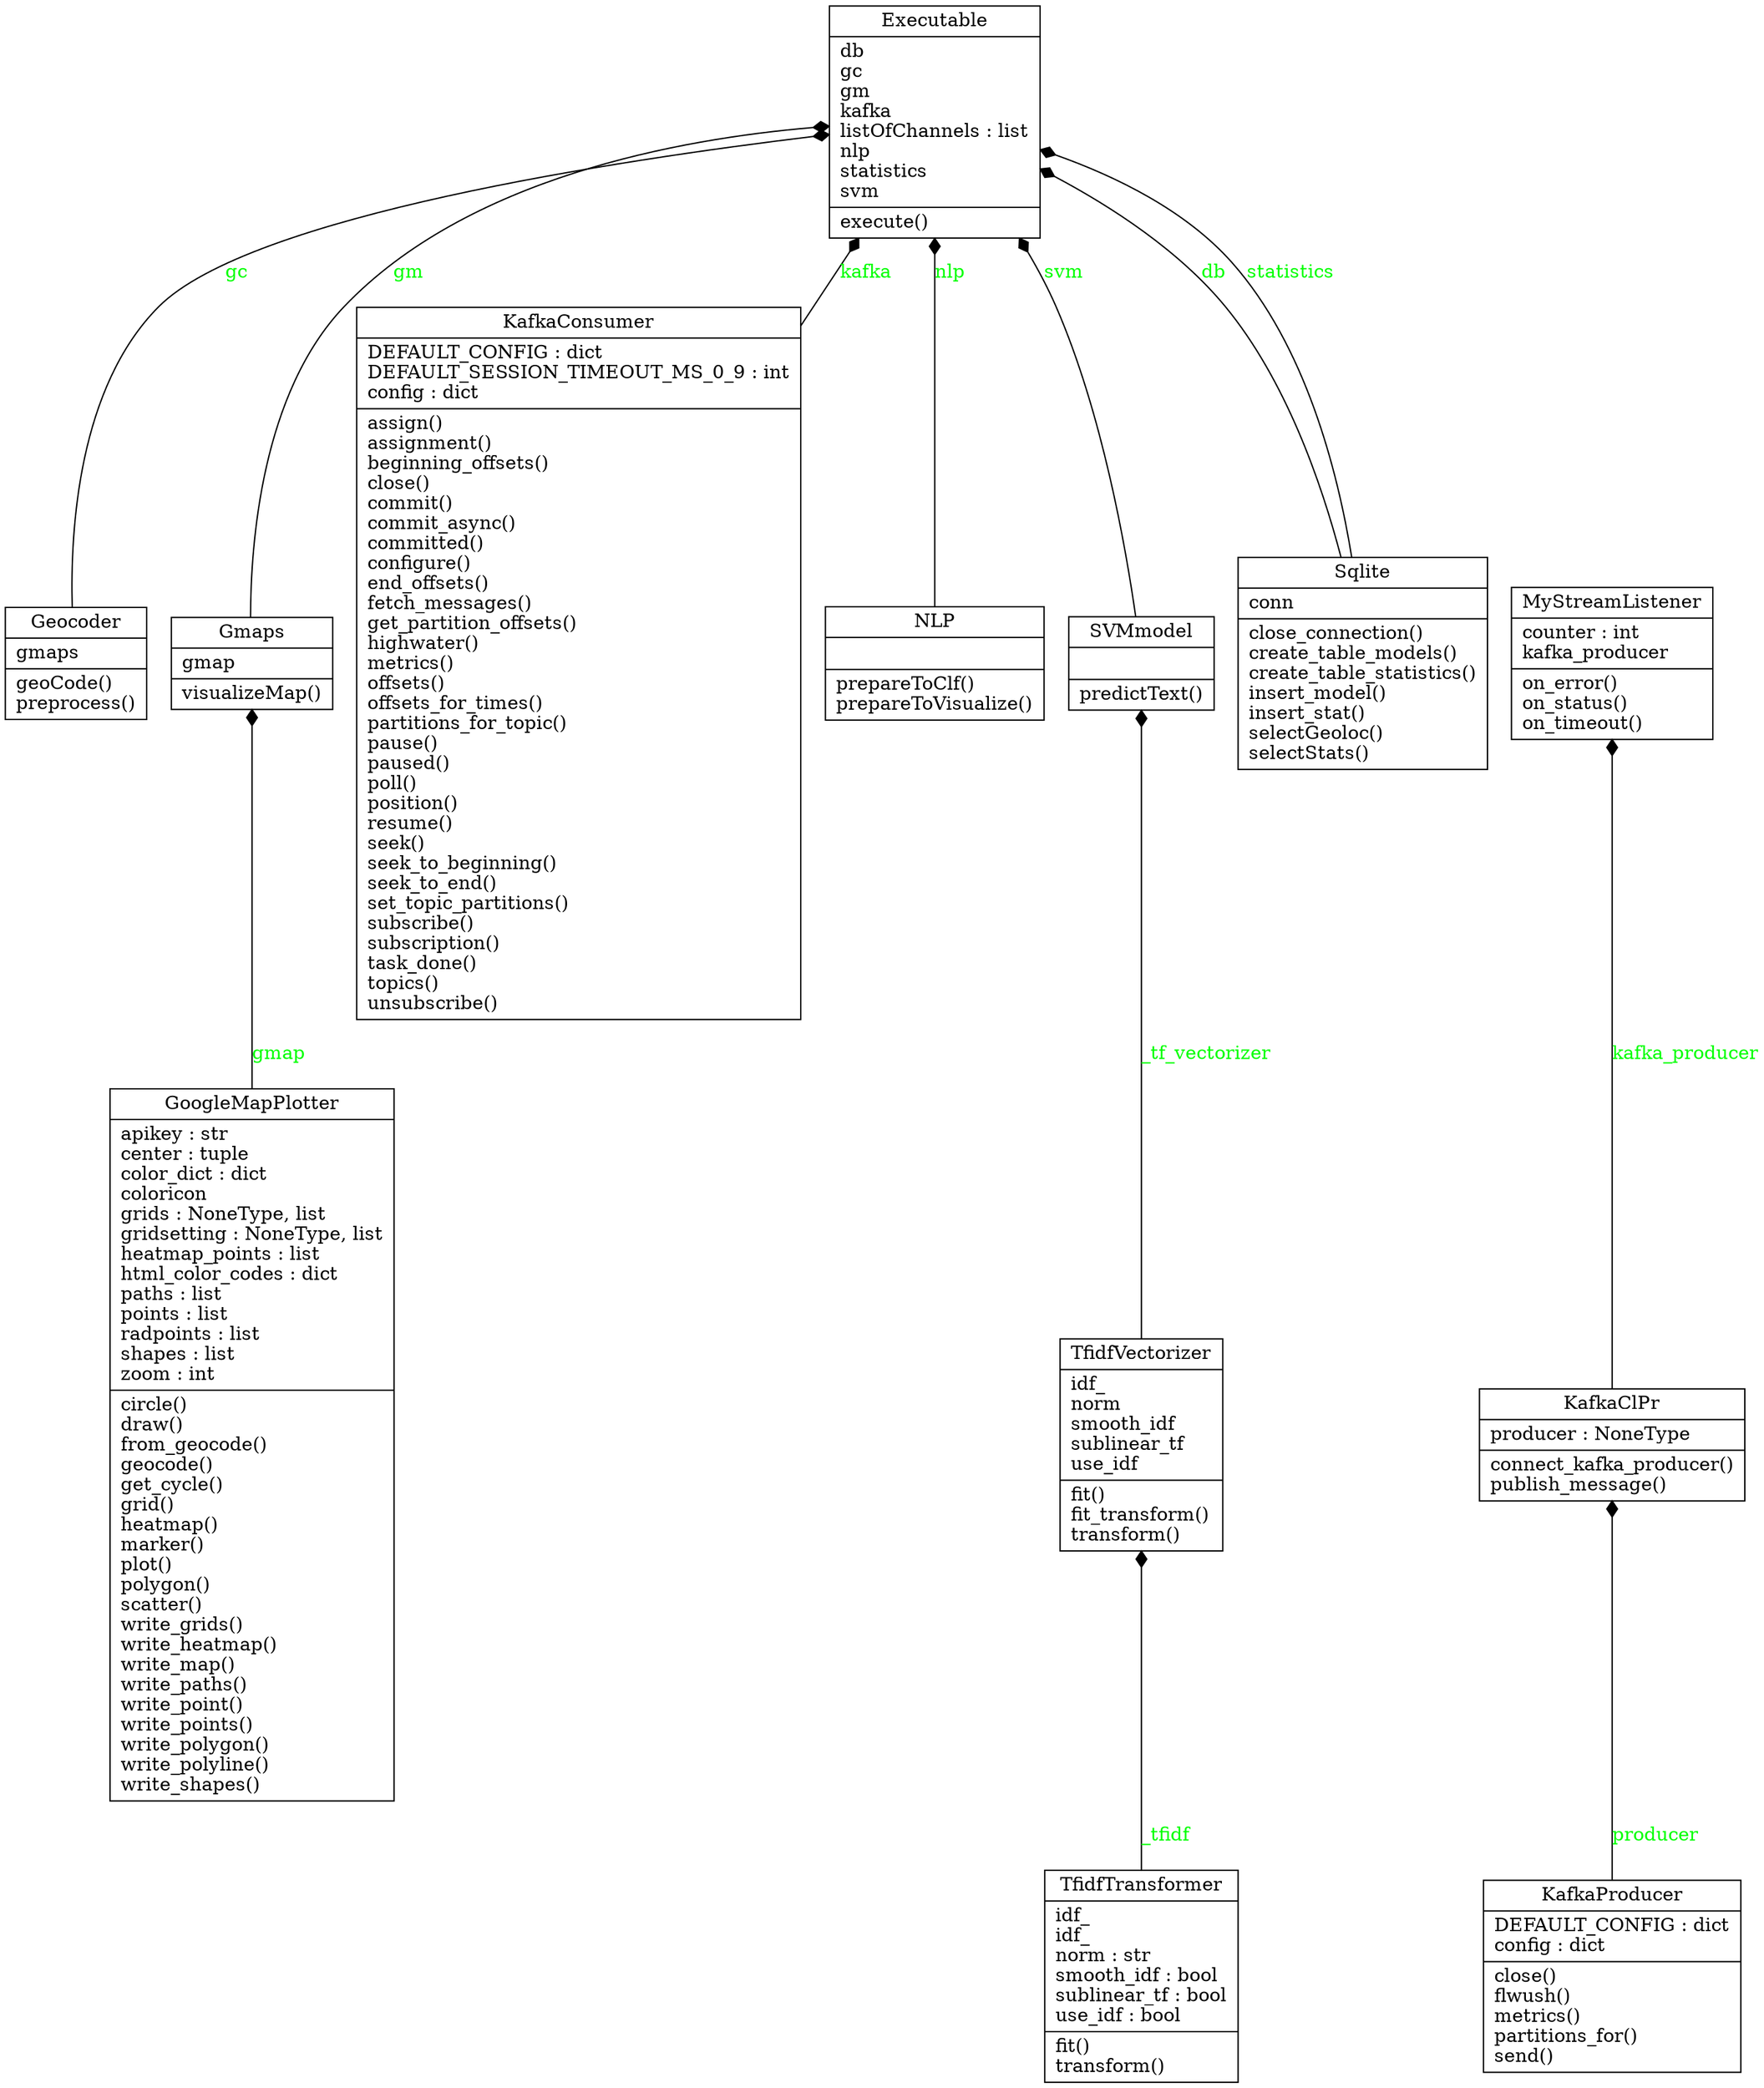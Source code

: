 digraph "classes" {
charset="utf-8"
rankdir=BT
"7" [label="{Executable|db\lgc\lgm\lkafka\llistOfChannels : list\lnlp\lstatistics\lsvm\l|execute()\l}", shape="record"];
"11" [label="{Geocoder|gmaps\l|geoCode()\lpreprocess()\l}", shape="record"];
"12" [label="{Gmaps|gmap\l|visualizeMap()\l}", shape="record"];
"13" [label="{GoogleMapPlotter|apikey : str\lcenter : tuple\lcolor_dict : dict\lcoloricon\lgrids : NoneType, list\lgridsetting : NoneType, list\lheatmap_points : list\lhtml_color_codes : dict\lpaths : list\lpoints : list\lradpoints : list\lshapes : list\lzoom : int\l|circle()\ldraw()\lfrom_geocode()\lgeocode()\lget_cycle()\lgrid()\lheatmap()\lmarker()\lplot()\lpolygon()\lscatter()\lwrite_grids()\lwrite_heatmap()\lwrite_map()\lwrite_paths()\lwrite_point()\lwrite_points()\lwrite_polygon()\lwrite_polyline()\lwrite_shapes()\l}", shape="record"];
"16" [label="{KafkaClPr|producer : NoneType\l|connect_kafka_producer()\lpublish_message()\l}", shape="record"];
"19" [label="{KafkaConsumer|DEFAULT_CONFIG : dict\lDEFAULT_SESSION_TIMEOUT_MS_0_9 : int\lconfig : dict\l|assign()\lassignment()\lbeginning_offsets()\lclose()\lcommit()\lcommit_async()\lcommitted()\lconfigure()\lend_offsets()\lfetch_messages()\lget_partition_offsets()\lhighwater()\lmetrics()\loffsets()\loffsets_for_times()\lpartitions_for_topic()\lpause()\lpaused()\lpoll()\lposition()\lresume()\lseek()\lseek_to_beginning()\lseek_to_end()\lset_topic_partitions()\lsubscribe()\lsubscription()\ltask_done()\ltopics()\lunsubscribe()\l}", shape="record"];
"20" [label="{KafkaProducer|DEFAULT_CONFIG : dict\lconfig : dict\l|close()\lflwush()\lmetrics()\lpartitions_for()\lsend()\l}", shape="record"];
"23" [label="{MyStreamListener|counter : int\lkafka_producer\l|on_error()\lon_status()\lon_timeout()\l}", shape="record"];
"24" [label="{NLP|\l|prepareToClf()\lprepareToVisualize()\l}", shape="record"];
"30" [label="{SVMmodel|\l|predictText()\l}", shape="record"];
"35" [label="{Sqlite|conn\l|close_connection()\lcreate_table_models()\lcreate_table_statistics()\linsert_model()\linsert_stat()\lselectGeoloc()\lselectStats()\l}", shape="record"];
"37" [label="{TfidfTransformer|idf_\lidf_\lnorm : str\lsmooth_idf : bool\lsublinear_tf : bool\luse_idf : bool\l|fit()\ltransform()\l}", shape="record"];
"38" [label="{TfidfVectorizer|idf_\lnorm\lsmooth_idf\lsublinear_tf\luse_idf\l|fit()\lfit_transform()\ltransform()\l}", shape="record"];
"11" -> "7" [arrowhead="diamond", arrowtail="none", fontcolor="green", label="gc", style="solid"];
"12" -> "7" [arrowhead="diamond", arrowtail="none", fontcolor="green", label="gm", style="solid"];
"13" -> "12" [arrowhead="diamond", arrowtail="none", fontcolor="green", label="gmap", style="solid"];
"16" -> "23" [arrowhead="diamond", arrowtail="none", fontcolor="green", label="kafka_producer", style="solid"];
"19" -> "7" [arrowhead="diamond", arrowtail="none", fontcolor="green", label="kafka", style="solid"];
"20" -> "16" [arrowhead="diamond", arrowtail="none", fontcolor="green", label="producer", style="solid"];
"24" -> "7" [arrowhead="diamond", arrowtail="none", fontcolor="green", label="nlp", style="solid"];
"30" -> "7" [arrowhead="diamond", arrowtail="none", fontcolor="green", label="svm", style="solid"];
"35" -> "7" [arrowhead="diamond", arrowtail="none", fontcolor="green", label="db", style="solid"];
"35" -> "7" [arrowhead="diamond", arrowtail="none", fontcolor="green", label="statistics", style="solid"];
"37" -> "38" [arrowhead="diamond", arrowtail="none", fontcolor="green", label="_tfidf", style="solid"];
"38" -> "30" [arrowhead="diamond", arrowtail="none", fontcolor="green", label="_tf_vectorizer", style="solid"];
}

